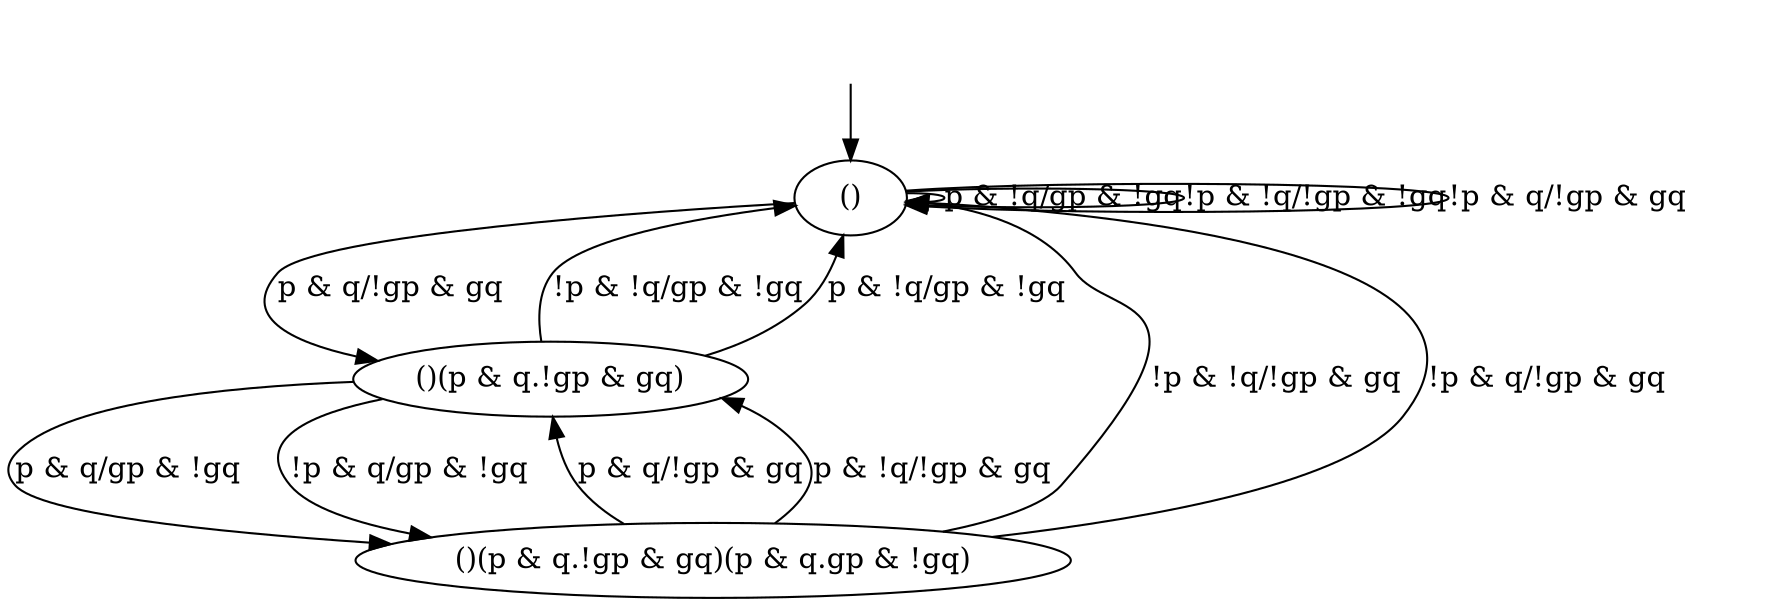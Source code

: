 digraph "examples/example7" {
"()" [label="()"];
"()(p & q.!gp & gq)" [label="()(p & q.!gp & gq)"];
"()(p & q.!gp & gq)(p & q.gp & !gq)" [label="()(p & q.!gp & gq)(p & q.gp & !gq)"];
"()" -> "()(p & q.!gp & gq)"  [label="p & q/!gp & gq"];
"()" -> "()"  [label="p & !q/gp & !gq"];
"()" -> "()"  [label="!p & !q/!gp & !gq"];
"()" -> "()"  [label="!p & q/!gp & gq"];
"()(p & q.!gp & gq)" -> "()(p & q.!gp & gq)(p & q.gp & !gq)"  [label="p & q/gp & !gq"];
"()(p & q.!gp & gq)" -> "()(p & q.!gp & gq)(p & q.gp & !gq)"  [label="!p & q/gp & !gq"];
"()(p & q.!gp & gq)" -> "()"  [label="!p & !q/gp & !gq"];
"()(p & q.!gp & gq)" -> "()"  [label="p & !q/gp & !gq"];
"()(p & q.!gp & gq)(p & q.gp & !gq)" -> "()(p & q.!gp & gq)"  [label="p & q/!gp & gq"];
"()(p & q.!gp & gq)(p & q.gp & !gq)" -> "()(p & q.!gp & gq)"  [label="p & !q/!gp & gq"];
"()(p & q.!gp & gq)(p & q.gp & !gq)" -> "()"  [label="!p & !q/!gp & gq"];
"()(p & q.!gp & gq)(p & q.gp & !gq)" -> "()"  [label="!p & q/!gp & gq"];
__start0 [label="", shape=none];
__start0 -> "()"  [label=""];
}
